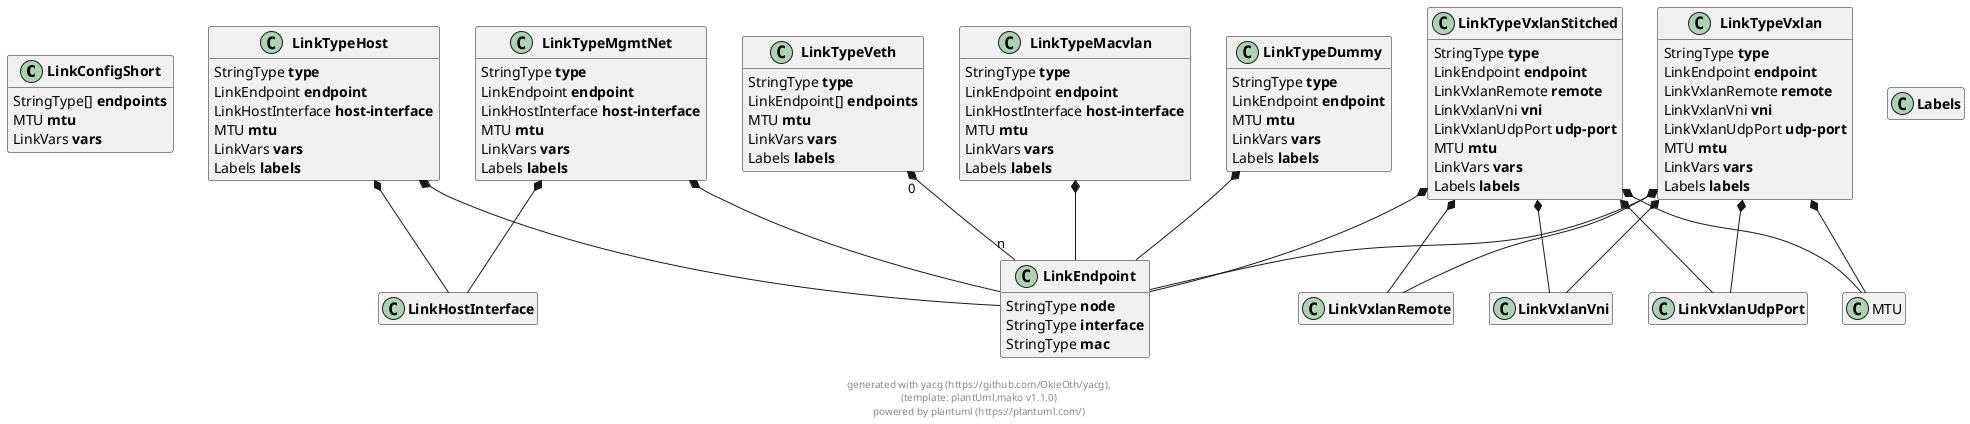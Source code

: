 
@startuml
hide empty methods
hide empty fields

/'
 ' class "**Ipv6Addr**" as Ipv6Addr {}
 ' class "**Ipv4Addr**" as Ipv4Addr {}
 ' class "**MTU**" as MTU {}
 ' class "**LinkVars**" as LinkVars {}
 '/

class "**LinkConfigShort**" as LinkConfigShort {
        StringType[] **endpoints**
        MTU **mtu**
        LinkVars **vars**
}


class "**LinkTypeVeth**" as LinkTypeVeth {
        StringType **type**
        LinkEndpoint[] **endpoints**
        MTU **mtu**
        LinkVars **vars**
        Labels **labels**
}

class "**LinkEndpoint**" as LinkEndpoint {
        StringType **node**
        StringType **interface**
        StringType **mac**
}

class "**Labels**" as Labels {}

class "**LinkTypeMgmtNet**" as LinkTypeMgmtNet {
        StringType **type**
        LinkEndpoint **endpoint**
        LinkHostInterface **host-interface**
        MTU **mtu**
        LinkVars **vars**
        Labels **labels**
}

class "**LinkHostInterface**" as LinkHostInterface {}

class "**LinkTypeMacvlan**" as LinkTypeMacvlan {
        StringType **type**
        LinkEndpoint **endpoint**
        LinkHostInterface **host-interface**
        MTU **mtu**
        LinkVars **vars**
        Labels **labels**
}

class "**LinkTypeHost**" as LinkTypeHost {
        StringType **type**
        LinkEndpoint **endpoint**
        LinkHostInterface **host-interface**
        MTU **mtu**
        LinkVars **vars**
        Labels **labels**
}

class "**LinkTypeVxlan**" as LinkTypeVxlan {
        StringType **type**
        LinkEndpoint **endpoint**
        LinkVxlanRemote **remote**
        LinkVxlanVni **vni**
        LinkVxlanUdpPort **udp-port**
        MTU **mtu**
        LinkVars **vars**
        Labels **labels**
}

class "**LinkVxlanRemote**" as LinkVxlanRemote {}

class "**LinkVxlanVni**" as LinkVxlanVni {}

class "**LinkVxlanUdpPort**" as LinkVxlanUdpPort {}

class "**LinkTypeVxlanStitched**" as LinkTypeVxlanStitched {
        StringType **type**
        LinkEndpoint **endpoint**
        LinkVxlanRemote **remote**
        LinkVxlanVni **vni**
        LinkVxlanUdpPort **udp-port**
        MTU **mtu**
        LinkVars **vars**
        Labels **labels**
}

class "**LinkTypeDummy**" as LinkTypeDummy {
        StringType **type**
        LinkEndpoint **endpoint**
        MTU **mtu**
        LinkVars **vars**
        Labels **labels**
}

/' LinkConfigShort  *-- MTU '/
/' LinkConfigShort  *--  LinkVars '/

LinkTypeVeth "0" *-- "n" LinkEndpoint
/' LinkTypeVeth  *-- MTU '/
/' LinkTypeVeth  *--  LinkVars '/
/' LinkTypeVeth  *--  Labels '/

LinkTypeMgmtNet  *--  LinkEndpoint
LinkTypeMgmtNet  *--  LinkHostInterface
/' LinkTypeMgmtNet  *-- MTU '/
/' LinkTypeMgmtNet  *--  LinkVars '/
/' LinkTypeMgmtNet  *--  Labels '/

LinkTypeMacvlan  *--  LinkEndpoint
/' LinkTypeMacvlan  *-- MTU '/
/' LinkTypeMacvlan  *--  LinkVars '/
/' LinkTypeMacvlan  *--  Labels '/

LinkTypeHost  *--  LinkEndpoint
LinkTypeHost  *--  LinkHostInterface
/' LinkTypeHost  *-- MTU '/
/' LinkTypeHost  *--  LinkVars '/
/' LinkTypeHost  *--  Labels '/

LinkTypeVxlan  *--  LinkEndpoint
LinkTypeVxlan  *--  LinkVxlanRemote
LinkTypeVxlan  *--  LinkVxlanVni
LinkTypeVxlan  *--  LinkVxlanUdpPort
LinkTypeVxlan  *-- MTU
/' LinkTypeVxlan  *--  LinkVars '/
/' LinkTypeVxlan  *--  Labels '/

LinkTypeVxlanStitched  *--  LinkEndpoint
LinkTypeVxlanStitched  *--  LinkVxlanRemote
LinkTypeVxlanStitched  *--  LinkVxlanVni
LinkTypeVxlanStitched  *--  LinkVxlanUdpPort
LinkTypeVxlanStitched  *-- MTU
/' LinkTypeVxlanStitched  *--  LinkVars '/
/' LinkTypeVxlanStitched  *--  Labels '/

LinkTypeDummy  *--  LinkEndpoint
/' LinkTypeDummy  *-- MTU '/
/' LinkTypeDummy  *--  LinkVars '/
/' LinkTypeDummy  *--  Labels '/

footer \ngenerated with yacg (https://github.com/OkieOth/yacg),\n(template: plantUml.mako v1.1.0)\npowered by plantuml (https://plantuml.com/)
@enduml

